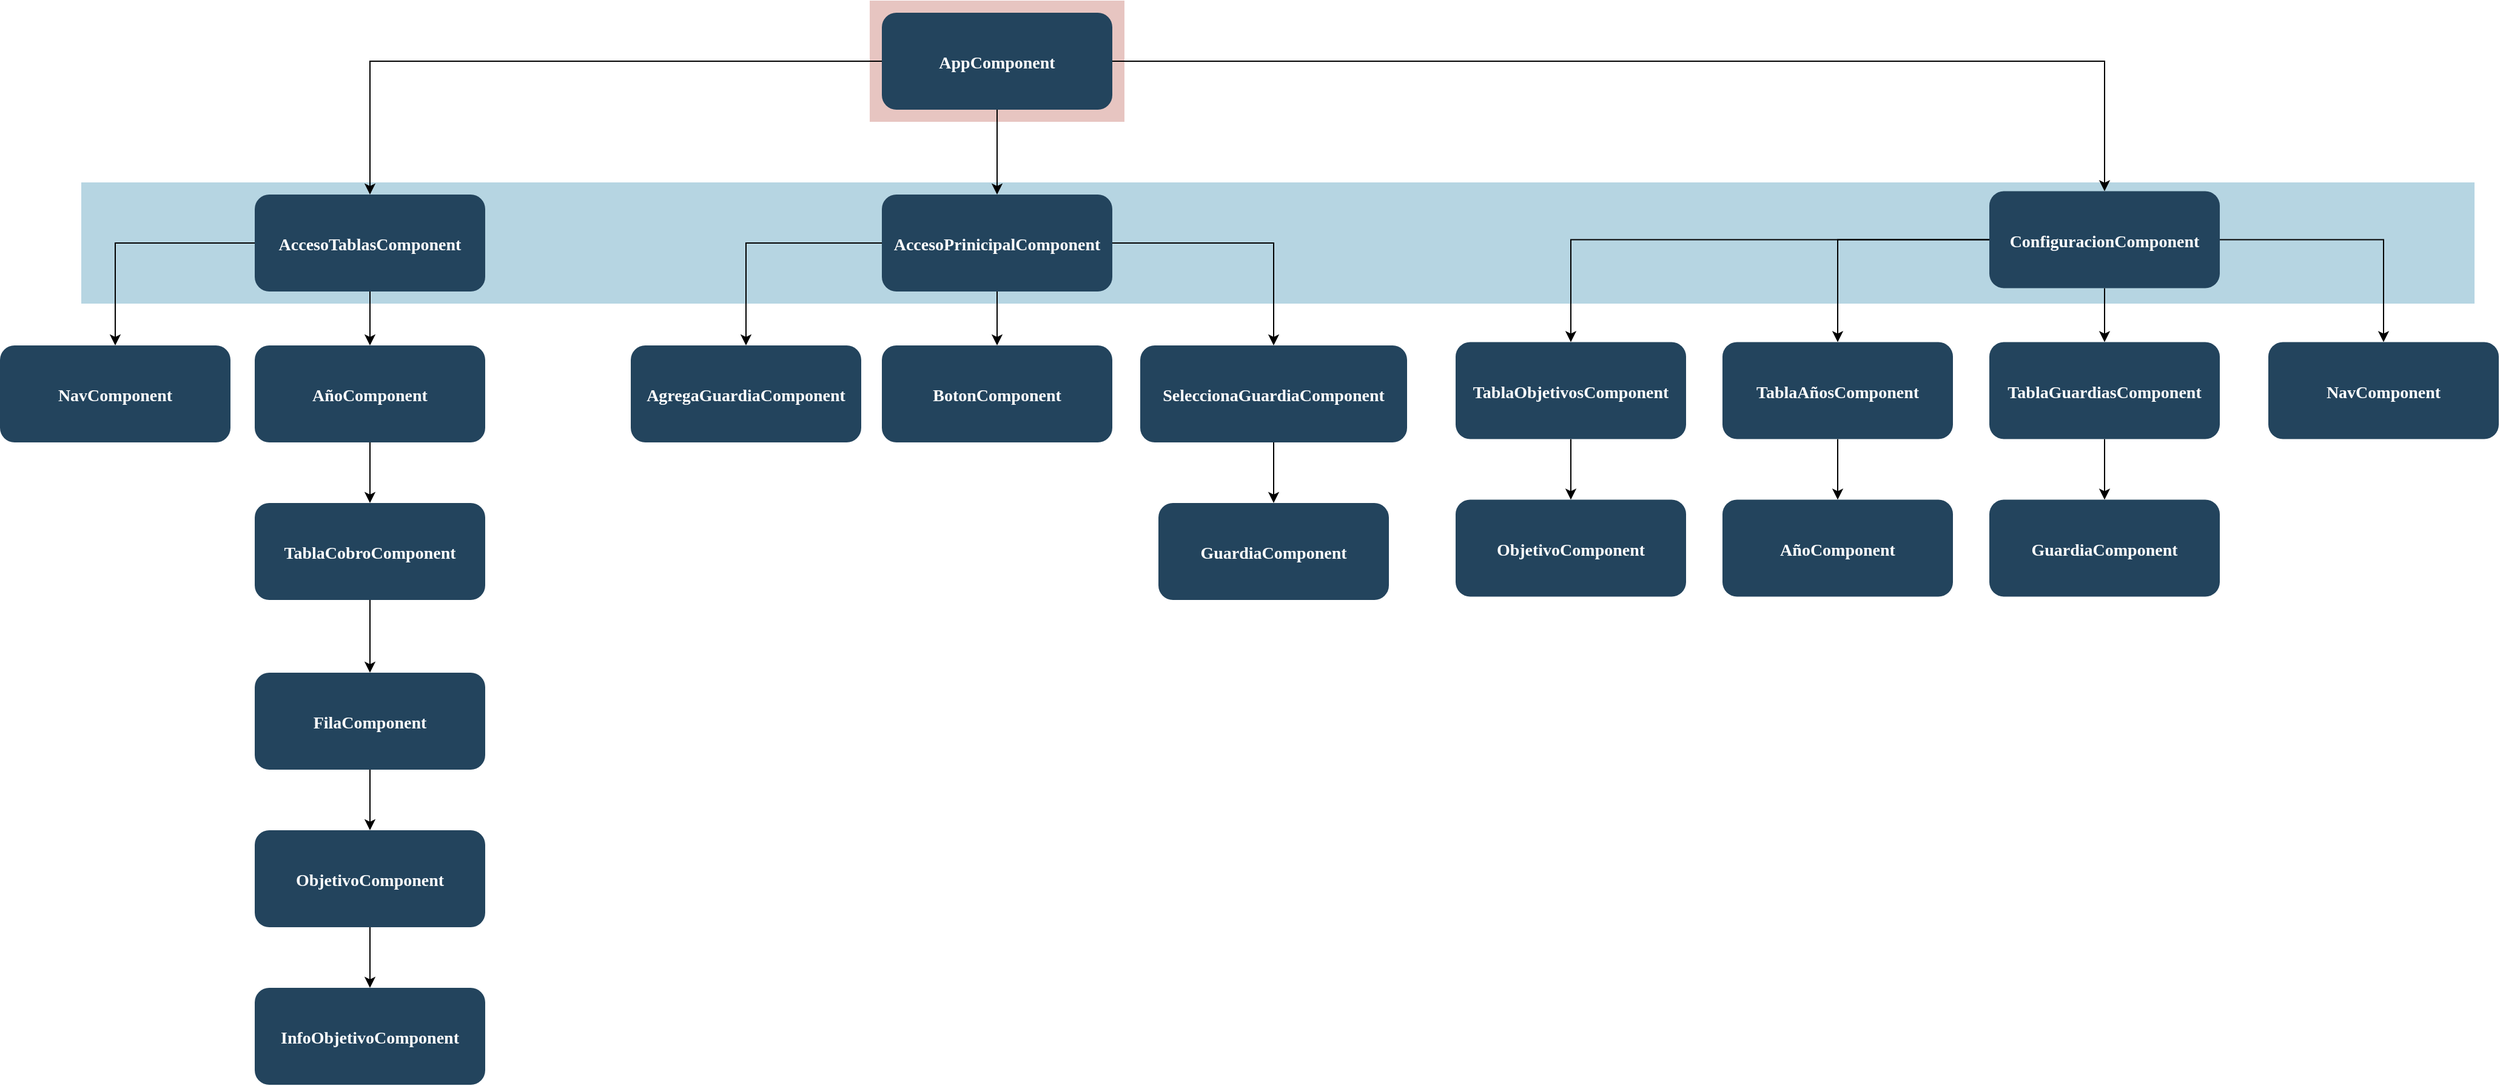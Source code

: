 <mxfile version="20.3.0" type="device"><diagram name="Page-1" id="2c0d36ab-eaac-3732-788b-9136903baeff"><mxGraphModel dx="914" dy="582" grid="1" gridSize="10" guides="1" tooltips="1" connect="1" arrows="1" fold="1" page="1" pageScale="1.5" pageWidth="1169" pageHeight="827" background="none" math="0" shadow="0"><root><mxCell id="0"/><mxCell id="1" parent="0"/><mxCell id="123" value="" style="fillColor=#AE4132;strokeColor=none;opacity=30;" parent="1" vertex="1"><mxGeometry x="747" y="175.5" width="210" height="100.0" as="geometry"/></mxCell><mxCell id="122" value="" style="fillColor=#10739E;strokeColor=none;opacity=30;" parent="1" vertex="1"><mxGeometry x="97" y="325.5" width="1973" height="100" as="geometry"/></mxCell><mxCell id="fIfv4Lzank7sT8iMq0zZ-125" style="edgeStyle=orthogonalEdgeStyle;rounded=0;orthogonalLoop=1;jettySize=auto;html=1;exitX=0.5;exitY=1;exitDx=0;exitDy=0;" parent="1" source="2" target="fIfv4Lzank7sT8iMq0zZ-124" edge="1"><mxGeometry relative="1" as="geometry"/></mxCell><mxCell id="fIfv4Lzank7sT8iMq0zZ-136" style="edgeStyle=orthogonalEdgeStyle;rounded=0;orthogonalLoop=1;jettySize=auto;html=1;exitX=0;exitY=0.5;exitDx=0;exitDy=0;entryX=0.5;entryY=0;entryDx=0;entryDy=0;" parent="1" source="2" target="fIfv4Lzank7sT8iMq0zZ-135" edge="1"><mxGeometry relative="1" as="geometry"/></mxCell><mxCell id="fIfv4Lzank7sT8iMq0zZ-146" style="edgeStyle=orthogonalEdgeStyle;rounded=0;orthogonalLoop=1;jettySize=auto;html=1;exitX=1;exitY=0.5;exitDx=0;exitDy=0;entryX=0.5;entryY=0;entryDx=0;entryDy=0;" parent="1" source="2" target="fIfv4Lzank7sT8iMq0zZ-145" edge="1"><mxGeometry relative="1" as="geometry"/></mxCell><mxCell id="2" value="AppComponent" style="rounded=1;fillColor=#23445D;gradientColor=none;strokeColor=none;fontColor=#FFFFFF;fontStyle=1;fontFamily=Tahoma;fontSize=14" parent="1" vertex="1"><mxGeometry x="757" y="185.5" width="190" height="80" as="geometry"/></mxCell><mxCell id="fIfv4Lzank7sT8iMq0zZ-127" style="edgeStyle=orthogonalEdgeStyle;rounded=0;orthogonalLoop=1;jettySize=auto;html=1;exitX=0.5;exitY=1;exitDx=0;exitDy=0;entryX=0.5;entryY=0;entryDx=0;entryDy=0;" parent="1" source="fIfv4Lzank7sT8iMq0zZ-124" target="fIfv4Lzank7sT8iMq0zZ-126" edge="1"><mxGeometry relative="1" as="geometry"/></mxCell><mxCell id="fIfv4Lzank7sT8iMq0zZ-129" style="edgeStyle=orthogonalEdgeStyle;rounded=0;orthogonalLoop=1;jettySize=auto;html=1;exitX=0;exitY=0.5;exitDx=0;exitDy=0;" parent="1" source="fIfv4Lzank7sT8iMq0zZ-124" target="fIfv4Lzank7sT8iMq0zZ-128" edge="1"><mxGeometry relative="1" as="geometry"/></mxCell><mxCell id="fIfv4Lzank7sT8iMq0zZ-131" style="edgeStyle=orthogonalEdgeStyle;rounded=0;orthogonalLoop=1;jettySize=auto;html=1;exitX=1;exitY=0.5;exitDx=0;exitDy=0;" parent="1" source="fIfv4Lzank7sT8iMq0zZ-124" target="fIfv4Lzank7sT8iMq0zZ-130" edge="1"><mxGeometry relative="1" as="geometry"/></mxCell><mxCell id="fIfv4Lzank7sT8iMq0zZ-124" value="AccesoPrinicipalComponent" style="rounded=1;fillColor=#23445D;gradientColor=none;strokeColor=none;fontColor=#FFFFFF;fontStyle=1;fontFamily=Tahoma;fontSize=14" parent="1" vertex="1"><mxGeometry x="757" y="335.5" width="190" height="80" as="geometry"/></mxCell><mxCell id="fIfv4Lzank7sT8iMq0zZ-126" value="BotonComponent" style="rounded=1;fillColor=#23445D;gradientColor=none;strokeColor=none;fontColor=#FFFFFF;fontStyle=1;fontFamily=Tahoma;fontSize=14" parent="1" vertex="1"><mxGeometry x="757" y="460" width="190" height="80" as="geometry"/></mxCell><mxCell id="fIfv4Lzank7sT8iMq0zZ-128" value="AgregaGuardiaComponent" style="rounded=1;fillColor=#23445D;gradientColor=none;strokeColor=none;fontColor=#FFFFFF;fontStyle=1;fontFamily=Tahoma;fontSize=14" parent="1" vertex="1"><mxGeometry x="550" y="460" width="190" height="80" as="geometry"/></mxCell><mxCell id="fIfv4Lzank7sT8iMq0zZ-133" style="edgeStyle=orthogonalEdgeStyle;rounded=0;orthogonalLoop=1;jettySize=auto;html=1;exitX=0.5;exitY=1;exitDx=0;exitDy=0;entryX=0.5;entryY=0;entryDx=0;entryDy=0;" parent="1" source="fIfv4Lzank7sT8iMq0zZ-130" target="fIfv4Lzank7sT8iMq0zZ-132" edge="1"><mxGeometry relative="1" as="geometry"/></mxCell><mxCell id="fIfv4Lzank7sT8iMq0zZ-130" value="SeleccionaGuardiaComponent" style="rounded=1;fillColor=#23445D;gradientColor=none;strokeColor=none;fontColor=#FFFFFF;fontStyle=1;fontFamily=Tahoma;fontSize=14" parent="1" vertex="1"><mxGeometry x="970" y="460" width="220" height="80" as="geometry"/></mxCell><mxCell id="fIfv4Lzank7sT8iMq0zZ-132" value="GuardiaComponent" style="rounded=1;fillColor=#23445D;gradientColor=none;strokeColor=none;fontColor=#FFFFFF;fontStyle=1;fontFamily=Tahoma;fontSize=14" parent="1" vertex="1"><mxGeometry x="985" y="590" width="190" height="80" as="geometry"/></mxCell><mxCell id="fIfv4Lzank7sT8iMq0zZ-143" style="edgeStyle=orthogonalEdgeStyle;rounded=0;orthogonalLoop=1;jettySize=auto;html=1;exitX=0.5;exitY=1;exitDx=0;exitDy=0;" parent="1" source="fIfv4Lzank7sT8iMq0zZ-135" target="fIfv4Lzank7sT8iMq0zZ-137" edge="1"><mxGeometry relative="1" as="geometry"/></mxCell><mxCell id="fIfv4Lzank7sT8iMq0zZ-144" style="edgeStyle=orthogonalEdgeStyle;rounded=0;orthogonalLoop=1;jettySize=auto;html=1;exitX=0;exitY=0.5;exitDx=0;exitDy=0;entryX=0.5;entryY=0;entryDx=0;entryDy=0;" parent="1" source="fIfv4Lzank7sT8iMq0zZ-135" target="fIfv4Lzank7sT8iMq0zZ-141" edge="1"><mxGeometry relative="1" as="geometry"/></mxCell><mxCell id="fIfv4Lzank7sT8iMq0zZ-135" value="AccesoTablasComponent" style="rounded=1;fillColor=#23445D;gradientColor=none;strokeColor=none;fontColor=#FFFFFF;fontStyle=1;fontFamily=Tahoma;fontSize=14" parent="1" vertex="1"><mxGeometry x="240" y="335.5" width="190" height="80" as="geometry"/></mxCell><mxCell id="fIfv4Lzank7sT8iMq0zZ-140" style="edgeStyle=orthogonalEdgeStyle;rounded=0;orthogonalLoop=1;jettySize=auto;html=1;exitX=0.5;exitY=1;exitDx=0;exitDy=0;entryX=0.5;entryY=0;entryDx=0;entryDy=0;" parent="1" source="fIfv4Lzank7sT8iMq0zZ-137" target="fIfv4Lzank7sT8iMq0zZ-139" edge="1"><mxGeometry relative="1" as="geometry"/></mxCell><mxCell id="fIfv4Lzank7sT8iMq0zZ-137" value="AñoComponent" style="rounded=1;fillColor=#23445D;gradientColor=none;strokeColor=none;fontColor=#FFFFFF;fontStyle=1;fontFamily=Tahoma;fontSize=14" parent="1" vertex="1"><mxGeometry x="240" y="460" width="190" height="80" as="geometry"/></mxCell><mxCell id="O3dGDKjeQ7eMTsrA9Bj2-124" style="edgeStyle=orthogonalEdgeStyle;rounded=0;orthogonalLoop=1;jettySize=auto;html=1;exitX=0.5;exitY=1;exitDx=0;exitDy=0;entryX=0.5;entryY=0;entryDx=0;entryDy=0;" parent="1" source="fIfv4Lzank7sT8iMq0zZ-139" target="O3dGDKjeQ7eMTsrA9Bj2-123" edge="1"><mxGeometry relative="1" as="geometry"/></mxCell><mxCell id="fIfv4Lzank7sT8iMq0zZ-139" value="TablaCobroComponent" style="rounded=1;fillColor=#23445D;gradientColor=none;strokeColor=none;fontColor=#FFFFFF;fontStyle=1;fontFamily=Tahoma;fontSize=14" parent="1" vertex="1"><mxGeometry x="240" y="590" width="190" height="80" as="geometry"/></mxCell><mxCell id="fIfv4Lzank7sT8iMq0zZ-141" value="NavComponent" style="rounded=1;fillColor=#23445D;gradientColor=none;strokeColor=none;fontColor=#FFFFFF;fontStyle=1;fontFamily=Tahoma;fontSize=14" parent="1" vertex="1"><mxGeometry x="30" y="460" width="190" height="80" as="geometry"/></mxCell><mxCell id="fIfv4Lzank7sT8iMq0zZ-148" style="edgeStyle=orthogonalEdgeStyle;rounded=0;orthogonalLoop=1;jettySize=auto;html=1;exitX=1;exitY=0.5;exitDx=0;exitDy=0;entryX=0.5;entryY=0;entryDx=0;entryDy=0;" parent="1" source="fIfv4Lzank7sT8iMq0zZ-145" target="fIfv4Lzank7sT8iMq0zZ-147" edge="1"><mxGeometry relative="1" as="geometry"/></mxCell><mxCell id="fIfv4Lzank7sT8iMq0zZ-150" style="edgeStyle=orthogonalEdgeStyle;rounded=0;orthogonalLoop=1;jettySize=auto;html=1;exitX=0.5;exitY=1;exitDx=0;exitDy=0;entryX=0.5;entryY=0;entryDx=0;entryDy=0;" parent="1" source="fIfv4Lzank7sT8iMq0zZ-145" target="fIfv4Lzank7sT8iMq0zZ-149" edge="1"><mxGeometry relative="1" as="geometry"/></mxCell><mxCell id="fIfv4Lzank7sT8iMq0zZ-155" style="edgeStyle=orthogonalEdgeStyle;rounded=0;orthogonalLoop=1;jettySize=auto;html=1;exitX=0;exitY=0.5;exitDx=0;exitDy=0;entryX=0.5;entryY=0;entryDx=0;entryDy=0;" parent="1" source="fIfv4Lzank7sT8iMq0zZ-145" target="fIfv4Lzank7sT8iMq0zZ-154" edge="1"><mxGeometry relative="1" as="geometry"/></mxCell><mxCell id="fIfv4Lzank7sT8iMq0zZ-159" style="edgeStyle=orthogonalEdgeStyle;rounded=0;orthogonalLoop=1;jettySize=auto;html=1;exitX=0;exitY=0.5;exitDx=0;exitDy=0;" parent="1" source="fIfv4Lzank7sT8iMq0zZ-145" target="fIfv4Lzank7sT8iMq0zZ-158" edge="1"><mxGeometry relative="1" as="geometry"/></mxCell><mxCell id="fIfv4Lzank7sT8iMq0zZ-145" value="ConfiguracionComponent" style="rounded=1;fillColor=#23445D;gradientColor=none;strokeColor=none;fontColor=#FFFFFF;fontStyle=1;fontFamily=Tahoma;fontSize=14" parent="1" vertex="1"><mxGeometry x="1670" y="332.75" width="190" height="80" as="geometry"/></mxCell><mxCell id="fIfv4Lzank7sT8iMq0zZ-147" value="NavComponent" style="rounded=1;fillColor=#23445D;gradientColor=none;strokeColor=none;fontColor=#FFFFFF;fontStyle=1;fontFamily=Tahoma;fontSize=14" parent="1" vertex="1"><mxGeometry x="1900" y="457.25" width="190" height="80" as="geometry"/></mxCell><mxCell id="fIfv4Lzank7sT8iMq0zZ-153" style="edgeStyle=orthogonalEdgeStyle;rounded=0;orthogonalLoop=1;jettySize=auto;html=1;exitX=0.5;exitY=1;exitDx=0;exitDy=0;entryX=0.5;entryY=0;entryDx=0;entryDy=0;" parent="1" source="fIfv4Lzank7sT8iMq0zZ-149" target="fIfv4Lzank7sT8iMq0zZ-151" edge="1"><mxGeometry relative="1" as="geometry"/></mxCell><mxCell id="fIfv4Lzank7sT8iMq0zZ-149" value="TablaGuardiasComponent" style="rounded=1;fillColor=#23445D;gradientColor=none;strokeColor=none;fontColor=#FFFFFF;fontStyle=1;fontFamily=Tahoma;fontSize=14" parent="1" vertex="1"><mxGeometry x="1670" y="457.25" width="190" height="80" as="geometry"/></mxCell><mxCell id="fIfv4Lzank7sT8iMq0zZ-151" value="GuardiaComponent" style="rounded=1;fillColor=#23445D;gradientColor=none;strokeColor=none;fontColor=#FFFFFF;fontStyle=1;fontFamily=Tahoma;fontSize=14" parent="1" vertex="1"><mxGeometry x="1670" y="587.25" width="190" height="80" as="geometry"/></mxCell><mxCell id="fIfv4Lzank7sT8iMq0zZ-157" style="edgeStyle=orthogonalEdgeStyle;rounded=0;orthogonalLoop=1;jettySize=auto;html=1;exitX=0.5;exitY=1;exitDx=0;exitDy=0;entryX=0.5;entryY=0;entryDx=0;entryDy=0;" parent="1" source="fIfv4Lzank7sT8iMq0zZ-154" target="fIfv4Lzank7sT8iMq0zZ-156" edge="1"><mxGeometry relative="1" as="geometry"/></mxCell><mxCell id="fIfv4Lzank7sT8iMq0zZ-154" value="TablaAñosComponent" style="rounded=1;fillColor=#23445D;gradientColor=none;strokeColor=none;fontColor=#FFFFFF;fontStyle=1;fontFamily=Tahoma;fontSize=14" parent="1" vertex="1"><mxGeometry x="1450" y="457.25" width="190" height="80" as="geometry"/></mxCell><mxCell id="fIfv4Lzank7sT8iMq0zZ-156" value="AñoComponent" style="rounded=1;fillColor=#23445D;gradientColor=none;strokeColor=none;fontColor=#FFFFFF;fontStyle=1;fontFamily=Tahoma;fontSize=14" parent="1" vertex="1"><mxGeometry x="1450" y="587.25" width="190" height="80" as="geometry"/></mxCell><mxCell id="fIfv4Lzank7sT8iMq0zZ-161" style="edgeStyle=orthogonalEdgeStyle;rounded=0;orthogonalLoop=1;jettySize=auto;html=1;exitX=0.5;exitY=1;exitDx=0;exitDy=0;entryX=0.5;entryY=0;entryDx=0;entryDy=0;" parent="1" source="fIfv4Lzank7sT8iMq0zZ-158" target="fIfv4Lzank7sT8iMq0zZ-160" edge="1"><mxGeometry relative="1" as="geometry"/></mxCell><mxCell id="fIfv4Lzank7sT8iMq0zZ-158" value="TablaObjetivosComponent" style="rounded=1;fillColor=#23445D;gradientColor=none;strokeColor=none;fontColor=#FFFFFF;fontStyle=1;fontFamily=Tahoma;fontSize=14" parent="1" vertex="1"><mxGeometry x="1230" y="457.25" width="190" height="80" as="geometry"/></mxCell><mxCell id="fIfv4Lzank7sT8iMq0zZ-160" value="ObjetivoComponent" style="rounded=1;fillColor=#23445D;gradientColor=none;strokeColor=none;fontColor=#FFFFFF;fontStyle=1;fontFamily=Tahoma;fontSize=14" parent="1" vertex="1"><mxGeometry x="1230" y="587.25" width="190" height="80" as="geometry"/></mxCell><mxCell id="AxwZRoRuCJ7TBcorCrhB-124" style="edgeStyle=orthogonalEdgeStyle;rounded=0;orthogonalLoop=1;jettySize=auto;html=1;exitX=0.5;exitY=1;exitDx=0;exitDy=0;" edge="1" parent="1" source="F9Ms1EiXZR1kl8bfdyBG-123" target="AxwZRoRuCJ7TBcorCrhB-123"><mxGeometry relative="1" as="geometry"/></mxCell><mxCell id="F9Ms1EiXZR1kl8bfdyBG-123" value="ObjetivoComponent" style="rounded=1;fillColor=#23445D;gradientColor=none;strokeColor=none;fontColor=#FFFFFF;fontStyle=1;fontFamily=Tahoma;fontSize=14" parent="1" vertex="1"><mxGeometry x="240" y="860" width="190" height="80" as="geometry"/></mxCell><mxCell id="O3dGDKjeQ7eMTsrA9Bj2-125" style="edgeStyle=orthogonalEdgeStyle;rounded=0;orthogonalLoop=1;jettySize=auto;html=1;exitX=0.5;exitY=1;exitDx=0;exitDy=0;entryX=0.5;entryY=0;entryDx=0;entryDy=0;" parent="1" source="O3dGDKjeQ7eMTsrA9Bj2-123" target="F9Ms1EiXZR1kl8bfdyBG-123" edge="1"><mxGeometry relative="1" as="geometry"/></mxCell><mxCell id="O3dGDKjeQ7eMTsrA9Bj2-123" value="FilaComponent" style="rounded=1;fillColor=#23445D;gradientColor=none;strokeColor=none;fontColor=#FFFFFF;fontStyle=1;fontFamily=Tahoma;fontSize=14" parent="1" vertex="1"><mxGeometry x="240" y="730" width="190" height="80" as="geometry"/></mxCell><mxCell id="AxwZRoRuCJ7TBcorCrhB-123" value="InfoObjetivoComponent" style="rounded=1;fillColor=#23445D;gradientColor=none;strokeColor=none;fontColor=#FFFFFF;fontStyle=1;fontFamily=Tahoma;fontSize=14" vertex="1" parent="1"><mxGeometry x="240" y="990" width="190" height="80" as="geometry"/></mxCell></root></mxGraphModel></diagram></mxfile>
